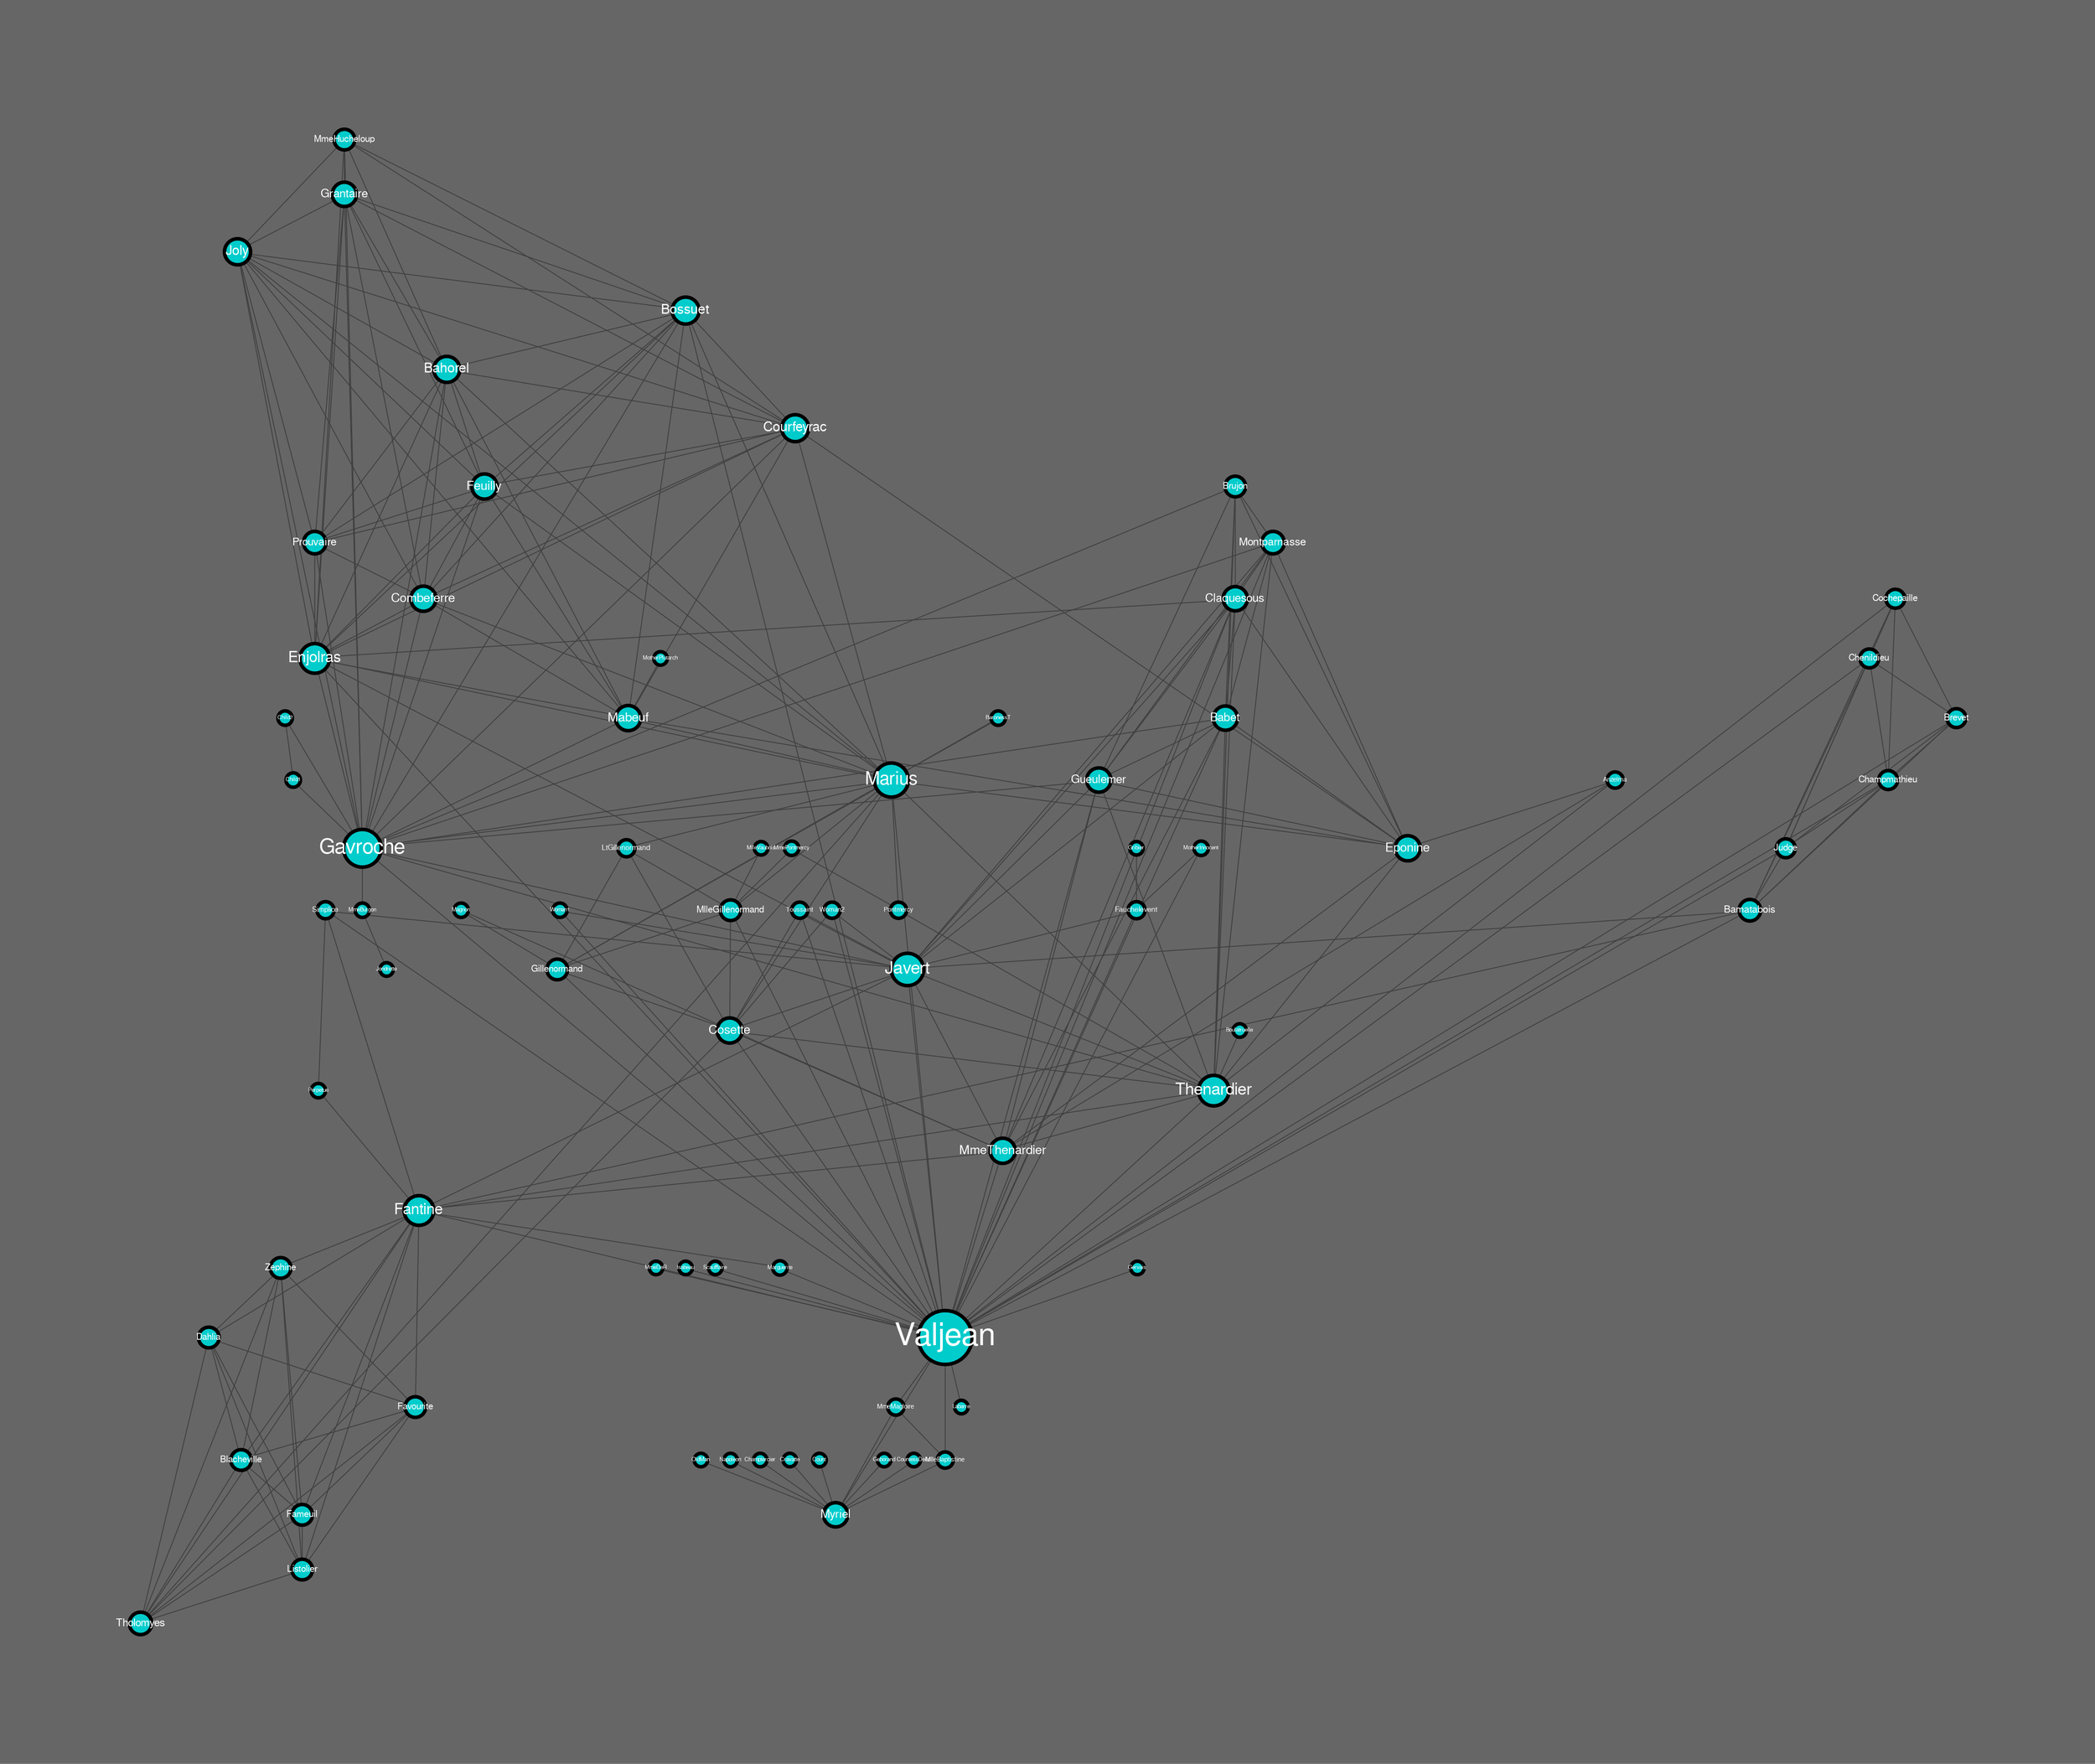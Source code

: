 graph "lesmis.gml" {
bgcolor = "#666666FF"
splines = "false"
outputorder = "edgesfirst"
esep = "0"
pad = "2"
node [label = "",penwidth = "4.000000",height = "0.694444",width = "0.694444",tooltip = "",color = "#000000FF",fillcolor = "#00CCCCFF",shape = "ellipse",style = "solid,filled",fontname = "FreeSans",fontsize = "14",fontcolor = "#FFFFFFFF",fixedsize = "true",labelloc = "c"]
edge [label = "",penwidth = "1.000000",tooltip = "",arrowhead = "none",arrowtail = "none",color = "#404040FF",fontname = "SansSerif.plain",fontsize = "10",fontcolor = "#000000FF",style = "solid",dir = "both"]
MmeHucheloup [label = "MmeHucheloup",height = "0.315476",width = "0.315476",pos = "197.033581,147.194362",fontsize = "10"]
MlleGillenormand [label = "MlleGillenormand",height = "0.315476",width = "0.315476",pos = "91.794270,36.894409",fontsize = "10"]
Woman2 [label = "Woman2",height = "0.244048",width = "0.244048",pos = "-95.835735,-81.985336",fontsize = "7"]
MmeBurgon [label = "MmeBurgon",height = "0.226190",width = "0.226190",pos = "109.533680,377.228714",fontsize = "6"]
Eponine [label = "Eponine",height = "0.386905",width = "0.386905",pos = "-30.472301,181.158188"]
Bossuet [label = "Bossuet",height = "0.422619",width = "0.422619",pos = "116.251118,139.376808",fontsize = "15"]
Enjolras [label = "Enjolras",height = "0.458333",width = "0.458333",pos = "70.397312,134.293419",fontsize = "17"]
Judge [label = "Judge",height = "0.297619",width = "0.297619",pos = "-92.984081,-188.325791",fontsize = "10"]
Claquesous [label = "Claquesous",height = "0.369048",width = "0.369048",pos = "15.612843,46.259094",fontsize = "13"]
OldMan [label = "OldMan",height = "0.208333",width = "0.208333",pos = "-5.483165,-433.701950",fontsize = "6"]
Bahorel [label = "Bahorel",height = "0.404762",width = "0.404762",pos = "126.665348,233.643322",fontsize = "15"]
MlleVaubois [label = "MlleVaubois",height = "0.208333",width = "0.208333",pos = "255.968392,3.907730",fontsize = "6"]
Brevet [label = "Brevet",height = "0.297619",width = "0.297619",pos = "-76.540203,-248.039841",fontsize = "10"]
Combeferre [label = "Combeferre",height = "0.386905",width = "0.386905",pos = "60.877201,251.135151"]
Thenardier [label = "Thenardier",height = "0.476190",width = "0.476190",pos = "-19.325695,85.748146",fontsize = "18"]
Magnon [label = "Magnon",height = "0.226190",width = "0.226190",pos = "-198.467418,183.134593",fontsize = "6"]
Courfeyrac [label = "Courfeyrac",height = "0.422619",width = "0.422619",pos = "87.584080,204.687013",fontsize = "15"]
Napoleon [label = "Napoleon",height = "0.208333",width = "0.208333",pos = "233.448780,-345.671799",fontsize = "6"]
Anzelma [label = "Anzelma",height = "0.244048",width = "0.244048",pos = "-95.058178,234.497951",fontsize = "7"]
Toussaint [label = "Toussaint",height = "0.244048",width = "0.244048",pos = "-137.205822,-38.464905",fontsize = "7"]
Montparnasse [label = "Montparnasse",height = "0.351190",width = "0.351190",pos = "-54.492962,59.185409",fontsize = "12"]
Champtercier [label = "Champtercier",height = "0.208333",width = "0.208333",pos = "42.018269,-484.779343",fontsize = "6"]
Cravatte [label = "Cravatte",height = "0.208333",width = "0.208333",pos = "167.109989,-432.980026",fontsize = "6"]
Myriel [label = "Myriel",height = "0.369048",width = "0.369048",pos = "100.816624,-349.576462",fontsize = "13"]
Gavroche [label = "Gavroche",height = "0.583333",width = "0.583333",pos = "29.004689,182.595998",fontsize = "23"]
MmeThenardier [label = "MmeThenardier",height = "0.386905",width = "0.386905",pos = "-108.049572,101.198921"]
Babet [label = "Babet",height = "0.369048",width = "0.369048",pos = "33.200306,91.274994",fontsize = "13"]
Jondrette [label = "Jondrette",height = "0.208333",width = "0.208333",pos = "158.976445,502.348739",fontsize = "6"]
Champmathieu [label = "Champmathieu",height = "0.297619",width = "0.297619",pos = "-18.754284,-241.749405",fontsize = "10"]
Fantine [label = "Fantine",height = "0.458333",width = "0.458333",pos = "-186.770214,5.019607",fontsize = "17"]
MotherInnocent [label = "MotherInnocent",height = "0.226190",width = "0.226190",pos = "161.886296,-164.096543",fontsize = "6"]
Listolier [label = "Listolier",height = "0.315476",width = "0.315476",pos = "-282.647045,125.413460",fontsize = "10"]
Mabeuf [label = "Mabeuf",height = "0.386905",width = "0.386905",pos = "9.180470,267.042786"]
Prouvaire [label = "Prouvaire",height = "0.351190",width = "0.351190",pos = "159.735737,279.447609",fontsize = "12"]
Chenildieu [label = "Chenildieu",height = "0.297619",width = "0.297619",pos = "-18.535381,-159.023148",fontsize = "10"]
Count [label = "Count",height = "0.208333",width = "0.208333",pos = "237.185414,-417.144638",fontsize = "6"]
Woman1 [label = "Woman1",height = "0.226190",width = "0.226190",pos = "69.880360,-93.807175",fontsize = "6"]
MlleBaptistine [label = "MlleBaptistine",height = "0.244048",width = "0.244048",pos = "107.219853,-230.163986",fontsize = "7"]
Pontmercy [label = "Pontmercy",height = "0.244048",width = "0.244048",pos = "136.695652,90.163391",fontsize = "7"]
Zephine [label = "Zephine",height = "0.315476",width = "0.315476",pos = "-328.119945,-12.133042",fontsize = "10"]
Fameuil [label = "Fameuil",height = "0.315476",width = "0.315476",pos = "-280.962780,63.445572",fontsize = "10"]
Grantaire [label = "Grantaire",height = "0.369048",width = "0.369048",pos = "194.199673,226.124451",fontsize = "13"]
Valjean [label = "Valjean",height = "0.833333",width = "0.833333",pos = "-4.795299,-66.602188",fontsize = "35"]
Joly [label = "Joly",height = "0.404762",width = "0.404762",pos = "143.852711,188.476588",fontsize = "15"]
Feuilly [label = "Feuilly",height = "0.386905",width = "0.386905",pos = "95.542652,287.024467"]
Javert [label = "Javert",height = "0.494048",width = "0.494048",pos = "-23.313915,-8.678314",fontsize = "19"]
Gervais [label = "Gervais",height = "0.208333",width = "0.208333",pos = "-141.546825,-222.947128",fontsize = "6"]
MmeDeR [label = "MmeDeR",height = "0.208333",width = "0.208333",pos = "82.140843,-174.140854",fontsize = "6"]
MmeMagloire [label = "MmeMagloire",height = "0.244048",width = "0.244048",pos = "28.769398,-261.451645",fontsize = "7"]
Brujon [label = "Brujon",height = "0.315476",width = "0.315476",pos = "-89.207866,155.139370",fontsize = "10"]
Cochepaille [label = "Cochepaille",height = "0.297619",width = "0.297619",pos = "29.315205,-192.317734",fontsize = "10"]
BaronessT [label = "BaronessT",height = "0.226190",width = "0.226190",pos = "-135.397594,202.816578",fontsize = "6"]
Perpetue [label = "Perpetue",height = "0.226190",width = "0.226190",pos = "-277.960033,-103.287399",fontsize = "6"]
MmePontmercy [label = "MmePontmercy",height = "0.226190",width = "0.226190",pos = "243.672184,77.137581",fontsize = "6"]
Geborand [label = "Geborand",height = "0.208333",width = "0.208333",pos = "177.681019,-494.330429",fontsize = "6"]
Marius [label = "Marius",height = "0.529762",width = "0.529762",pos = "10.528004,134.388351",fontsize = "20"]
Dahlia [label = "Dahlia",height = "0.315476",width = "0.315476",pos = "-357.802135,41.875488",fontsize = "10"]
Tholomyes [label = "Tholomyes",height = "0.351190",width = "0.351190",pos = "-201.766918,82.843445",fontsize = "12"]
Isabeau [label = "Isabeau",height = "0.208333",width = "0.208333",pos = "118.952824,-131.406876",fontsize = "6"]
Gribier [label = "Gribier",height = "0.208333",width = "0.208333",pos = "282.226523,-104.972733",fontsize = "6"]
Child2 [label = "Child2",height = "0.226190",width = "0.226190",pos = "-73.603710,318.342262",fontsize = "6"]
Bamatabois [label = "Bamatabois",height = "0.333333",width = "0.333333",pos = "-81.375072,-124.180283",fontsize = "11"]
Gillenormand [label = "Gillenormand",height = "0.315476",width = "0.315476",pos = "-62.479015,104.795395",fontsize = "10"]
CountessDeLo [label = "CountessDeLo",height = "0.208333",width = "0.208333",pos = "103.091130,-495.935043",fontsize = "6"]
Labarre [label = "Labarre",height = "0.208333",width = "0.208333",pos = "172.144673,-96.499405",fontsize = "6"]
Cosette [label = "Cosette",height = "0.386905",width = "0.386905",pos = "-74.481762,14.994873"]
Gueulemer [label = "Gueulemer",height = "0.369048",width = "0.369048",pos = "-99.413830,51.656051",fontsize = "13"]
Boulatruelle [label = "Boulatruelle",height = "0.208333",width = "0.208333",pos = "153.707035,31.578110",fontsize = "6"]
MotherPlutarch [label = "MotherPlutarch",height = "0.208333",width = "0.208333",pos = "-37.164013,419.926819",fontsize = "6"]
Simplice [label = "Simplice",height = "0.261905",width = "0.261905",pos = "-147.103130,-87.543320",fontsize = "8"]
Blacheville [label = "Blacheville",height = "0.315476",width = "0.315476",pos = "-272.929638,0.375549",fontsize = "10"]
Marguerite [label = "Marguerite",height = "0.226190",width = "0.226190",pos = "-189.747051,-107.687393",fontsize = "6"]
Fauchelevent [label = "Fauchelevent",height = "0.261905",width = "0.261905",pos = "130.609700,-56.794983",fontsize = "8"]
Favourite [label = "Favourite",height = "0.315476",width = "0.315476",pos = "-340.978222,101.344269",fontsize = "10"]
Child1 [label = "Child1",height = "0.226190",width = "0.226190",pos = "17.806721,350.093857",fontsize = "6"]
Scaufflaire [label = "Scaufflaire",height = "0.208333",width = "0.208333",pos = "-153.663952,-165.200028",fontsize = "6"]
LtGillenormand [label = "LtGillenormand",height = "0.261905",width = "0.261905",pos = "32.117756,0.390259",fontsize = "8"]
LtGillenormand -- Cosette 
Marius -- Gavroche 
Claquesous -- MmeThenardier 
Montparnasse -- Gueulemer 
Chenildieu -- Judge 
Grantaire -- Courfeyrac 
Brujon -- Eponine 
Claquesous -- Thenardier 
Montparnasse -- Babet 
Courfeyrac -- Enjolras 
Courfeyrac -- Marius 
Montparnasse -- Gavroche 
Courfeyrac -- Gavroche 
Thenardier -- MmeThenardier 
Bahorel -- Marius 
Woman2 -- Cosette 
Claquesous -- Babet 
Brujon -- Gueulemer 
Combeferre -- Gavroche 
Champmathieu -- Valjean 
Bahorel -- Mabeuf 
Magnon -- Gillenormand 
Bossuet -- Marius 
Montparnasse -- Eponine 
Blacheville -- Tholomyes 
MmeDeR -- Valjean 
Montparnasse -- Claquesous 
Gillenormand -- Cosette 
Bossuet -- Feuilly 
Bossuet -- Mabeuf 
Dahlia -- Favourite 
MlleGillenormand -- Valjean 
MmeHucheloup -- Enjolras 
Cochepaille -- Brevet 
Cosette -- Thenardier 
Joly -- Marius 
Brujon -- Claquesous 
Chenildieu -- Champmathieu 
Babet -- Eponine 
Toussaint -- Cosette 
Child2 -- Child1 
Cochepaille -- Judge 
Javert -- Cosette 
Dahlia -- Blacheville 
Combeferre -- Marius 
Javert -- Fantine 
Judge -- Valjean 
Bossuet -- Combeferre 
Joly -- Prouvaire 
Brevet -- Judge 
Feuilly -- Enjolras 
Claquesous -- Valjean 
Zephine -- Dahlia 
Valjean -- Labarre 
Perpetue -- Fantine 
Javert -- MmeThenardier 
Cosette -- MmeThenardier 
Fantine -- Zephine 
Fauchelevent -- Valjean 
Bahorel -- Feuilly 
Cosette -- Tholomyes 
Fameuil -- Listolier 
Boulatruelle -- Thenardier 
Babet -- Thenardier 
Grantaire -- Enjolras 
Thenardier -- Fantine 
Gueulemer -- Thenardier 
Woman1 -- Valjean 
Scaufflaire -- Valjean 
MmeMagloire -- MlleBaptistine 
Joly -- Combeferre 
Count -- Myriel 
Gueulemer -- Gavroche 
Enjolras -- Valjean 
Grantaire -- Bahorel 
Fantine -- Fameuil 
Valjean -- MlleBaptistine 
Courfeyrac -- Combeferre 
Gillenormand -- Valjean 
Brujon -- Babet 
Magnon -- MmeThenardier 
Geborand -- Myriel 
Blacheville -- Fameuil 
Grantaire -- Bossuet 
Bahorel -- Prouvaire 
MmeMagloire -- Myriel 
Favourite -- Blacheville 
MmeHucheloup -- Bossuet 
Child2 -- Gavroche 
Gueulemer -- Eponine 
Marius -- Thenardier 
Fantine -- Tholomyes 
Toussaint -- Valjean 
Champmathieu -- Judge 
Grantaire -- Combeferre 
Marguerite -- Valjean 
Bahorel -- Enjolras 
Mabeuf -- Gavroche 
Combeferre -- Enjolras 
Eponine -- MmeThenardier 
BaronessT -- Gillenormand 
Brevet -- Bamatabois 
Marius -- Eponine 
MlleVaubois -- MlleGillenormand 
Pontmercy -- Thenardier 
Listolier -- Tholomyes 
MmePontmercy -- MlleGillenormand 
Courfeyrac -- Prouvaire 
Feuilly -- Gavroche 
Bamatabois -- Valjean 
Joly -- Mabeuf 
Babet -- Gavroche 
Courfeyrac -- Eponine 
Joly -- Gavroche 
Valjean -- MmeMagloire 
Claquesous -- Gueulemer 
Judge -- Bamatabois 
Feuilly -- Mabeuf 
Marius -- Pontmercy 
Woman1 -- Javert 
MmeHucheloup -- Gavroche 
Champmathieu -- Bamatabois 
MmeThenardier -- Fantine 
Zephine -- Favourite 
Chenildieu -- Brevet 
Brujon -- Montparnasse 
Bossuet -- Prouvaire 
MmePontmercy -- Pontmercy 
Claquesous -- Javert 
BaronessT -- Marius 
Claquesous -- Eponine 
Marius -- LtGillenormand 
Woman2 -- Valjean 
MotherPlutarch -- Mabeuf 
Zephine -- Blacheville 
Valjean -- Myriel 
Brujon -- Thenardier 
MlleGillenormand -- Gillenormand 
Anzelma -- Thenardier 
Brevet -- Valjean 
Simplice -- Valjean 
Bossuet -- Enjolras 
Zephine -- Fameuil 
Gueulemer -- Valjean 
Dahlia -- Fameuil 
Napoleon -- Myriel 
Bamatabois -- Fantine 
Joly -- Bossuet 
Anzelma -- MmeThenardier 
Simplice -- Javert 
Fameuil -- Tholomyes 
Toussaint -- Javert 
Montparnasse -- Thenardier 
Eponine -- Thenardier 
Dahlia -- Tholomyes 
Joly -- Bahorel 
Gueulemer -- Javert 
Courfeyrac -- Feuilly 
MotherInnocent -- Fauchelevent 
Woman2 -- Javert 
Child1 -- Gavroche 
Prouvaire -- Combeferre 
Fantine -- Blacheville 
Bahorel -- Courfeyrac 
Babet -- Gueulemer 
LtGillenormand -- MlleGillenormand 
Javert -- Thenardier 
Zephine -- Listolier 
Joly -- Courfeyrac 
Marius -- Gillenormand 
MmeHucheloup -- Courfeyrac 
Babet -- Javert 
Claquesous -- Enjolras 
Cochepaille -- Bamatabois 
Simplice -- Perpetue 
Feuilly -- Marius 
Fantine -- Listolier 
Chenildieu -- Valjean 
MmeHucheloup -- Bahorel 
Fantine -- Favourite 
Zephine -- Tholomyes 
Enjolras -- Gavroche 
Grantaire -- Feuilly 
Brevet -- Champmathieu 
Bamatabois -- Javert 
Favourite -- Fameuil 
Enjolras -- Marius 
Mabeuf -- Eponine 
Combeferre -- Mabeuf 
Simplice -- Fantine 
Fauchelevent -- Javert 
Anzelma -- Eponine 
Fantine -- Dahlia 
OldMan -- Myriel 
Bossuet -- Bahorel 
Fantine -- Marguerite 
Thenardier -- Valjean 
MmeHucheloup -- Joly 
Bossuet -- Gavroche 
MmeHucheloup -- Grantaire 
Cochepaille -- Valjean 
Gavroche -- Thenardier 
Javert -- Valjean 
Marius -- Tholomyes 
Gavroche -- Javert 
Cochepaille -- Chenildieu 
Bossuet -- Courfeyrac 
Mabeuf -- Marius 
Courfeyrac -- Mabeuf 
MotherInnocent -- Valjean 
Bahorel -- Gavroche 
Feuilly -- Prouvaire 
Montparnasse -- Javert 
Champtercier -- Myriel 
Gavroche -- MmeBurgon 
Babet -- MmeThenardier 
Bossuet -- Valjean 
Cravatte -- Myriel 
Cosette -- Valjean 
Montparnasse -- Valjean 
Feuilly -- Combeferre 
LtGillenormand -- Gillenormand 
Joly -- Enjolras 
Prouvaire -- Enjolras 
Grantaire -- Gavroche 
Grantaire -- Joly 
Fantine -- Valjean 
Marius -- Valjean 
Cochepaille -- Champmathieu 
Gervais -- Valjean 
Gribier -- Fauchelevent 
MlleGillenormand -- Cosette 
CountessDeLo -- Myriel 
Favourite -- Listolier 
Enjolras -- Javert 
Marius -- Cosette 
Babet -- Valjean 
Dahlia -- Listolier 
MlleBaptistine -- Myriel 
Brujon -- Gavroche 
Favourite -- Tholomyes 
Isabeau -- Valjean 
Chenildieu -- Bamatabois 
Prouvaire -- Gavroche 
MmeBurgon -- Jondrette 
Bahorel -- Combeferre 
Gueulemer -- MmeThenardier 
Gavroche -- Valjean 
MmeThenardier -- Valjean 
Blacheville -- Listolier 
Enjolras -- Mabeuf 
Marius -- MlleGillenormand 
Grantaire -- Prouvaire 
Joly -- Feuilly 
}
